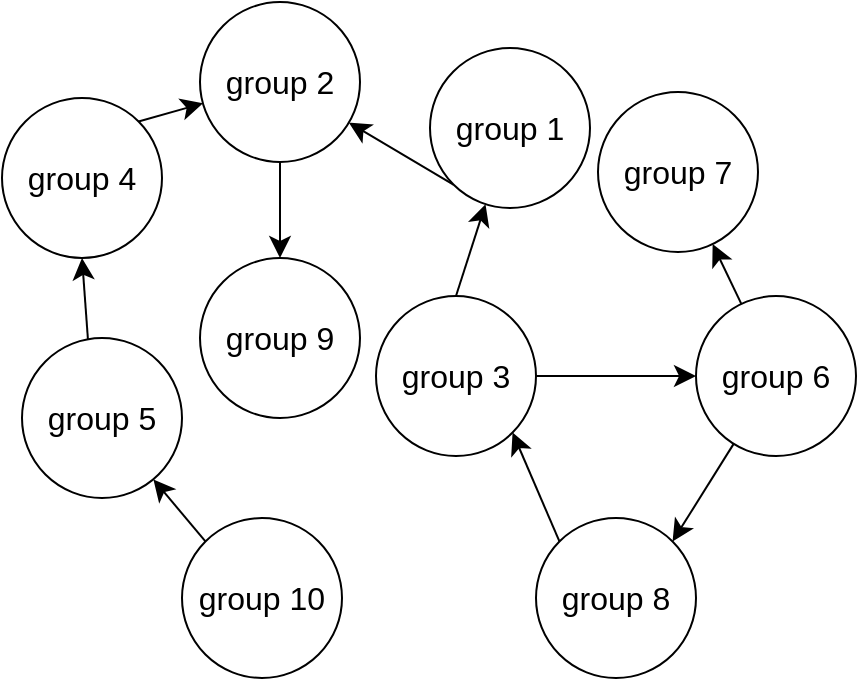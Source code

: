 <mxfile version="24.4.0" type="google" pages="3">
  <diagram name="MusicGroups" id="HbAexcM7MHJw9lcpIYi7">
    <mxGraphModel dx="1013" dy="1124" grid="0" gridSize="10" guides="1" tooltips="1" connect="1" arrows="1" fold="1" page="0" pageScale="1" pageWidth="827" pageHeight="1169" math="0" shadow="0">
      <root>
        <mxCell id="0" />
        <mxCell id="1" parent="0" />
        <mxCell id="VHGlAweUsNOydbgrIQLt-1" style="edgeStyle=none;curved=1;rounded=0;orthogonalLoop=1;jettySize=auto;html=1;exitX=0;exitY=1;exitDx=0;exitDy=0;fontSize=12;startSize=8;endSize=8;" edge="1" parent="1" source="VHGlAweUsNOydbgrIQLt-2" target="VHGlAweUsNOydbgrIQLt-4">
          <mxGeometry relative="1" as="geometry" />
        </mxCell>
        <mxCell id="VHGlAweUsNOydbgrIQLt-2" value="&lt;font style=&quot;font-size: 16px;&quot;&gt;group 1&lt;/font&gt;" style="ellipse;whiteSpace=wrap;html=1;aspect=fixed;" vertex="1" parent="1">
          <mxGeometry x="154" y="15" width="80" height="80" as="geometry" />
        </mxCell>
        <mxCell id="VHGlAweUsNOydbgrIQLt-3" style="edgeStyle=none;curved=1;rounded=0;orthogonalLoop=1;jettySize=auto;html=1;exitX=0.5;exitY=1;exitDx=0;exitDy=0;fontSize=12;startSize=8;endSize=8;" edge="1" parent="1" source="VHGlAweUsNOydbgrIQLt-4" target="VHGlAweUsNOydbgrIQLt-18">
          <mxGeometry relative="1" as="geometry" />
        </mxCell>
        <mxCell id="VHGlAweUsNOydbgrIQLt-4" value="&lt;font style=&quot;font-size: 16px;&quot;&gt;group 2&lt;/font&gt;" style="ellipse;whiteSpace=wrap;html=1;aspect=fixed;" vertex="1" parent="1">
          <mxGeometry x="39" y="-8" width="80" height="80" as="geometry" />
        </mxCell>
        <mxCell id="VHGlAweUsNOydbgrIQLt-5" style="edgeStyle=none;curved=1;rounded=0;orthogonalLoop=1;jettySize=auto;html=1;exitX=0.5;exitY=0;exitDx=0;exitDy=0;fontSize=12;startSize=8;endSize=8;" edge="1" parent="1" source="VHGlAweUsNOydbgrIQLt-7" target="VHGlAweUsNOydbgrIQLt-2">
          <mxGeometry relative="1" as="geometry" />
        </mxCell>
        <mxCell id="VHGlAweUsNOydbgrIQLt-6" style="edgeStyle=none;curved=1;rounded=0;orthogonalLoop=1;jettySize=auto;html=1;exitX=1;exitY=0.5;exitDx=0;exitDy=0;fontSize=12;startSize=8;endSize=8;" edge="1" parent="1" source="VHGlAweUsNOydbgrIQLt-7" target="VHGlAweUsNOydbgrIQLt-14">
          <mxGeometry relative="1" as="geometry" />
        </mxCell>
        <mxCell id="VHGlAweUsNOydbgrIQLt-7" value="&lt;font style=&quot;font-size: 16px;&quot;&gt;group 3&lt;/font&gt;" style="ellipse;whiteSpace=wrap;html=1;aspect=fixed;" vertex="1" parent="1">
          <mxGeometry x="127" y="139" width="80" height="80" as="geometry" />
        </mxCell>
        <mxCell id="VHGlAweUsNOydbgrIQLt-8" style="edgeStyle=none;curved=1;rounded=0;orthogonalLoop=1;jettySize=auto;html=1;exitX=1;exitY=0;exitDx=0;exitDy=0;fontSize=12;startSize=8;endSize=8;" edge="1" parent="1" source="VHGlAweUsNOydbgrIQLt-9" target="VHGlAweUsNOydbgrIQLt-4">
          <mxGeometry relative="1" as="geometry" />
        </mxCell>
        <mxCell id="VHGlAweUsNOydbgrIQLt-9" value="&lt;font style=&quot;font-size: 16px;&quot;&gt;group 4&lt;/font&gt;" style="ellipse;whiteSpace=wrap;html=1;aspect=fixed;" vertex="1" parent="1">
          <mxGeometry x="-60" y="40" width="80" height="80" as="geometry" />
        </mxCell>
        <mxCell id="VHGlAweUsNOydbgrIQLt-10" style="edgeStyle=none;curved=1;rounded=0;orthogonalLoop=1;jettySize=auto;html=1;exitX=0.413;exitY=0.02;exitDx=0;exitDy=0;entryX=0.5;entryY=1;entryDx=0;entryDy=0;fontSize=12;startSize=8;endSize=8;exitPerimeter=0;" edge="1" parent="1" source="VHGlAweUsNOydbgrIQLt-11" target="VHGlAweUsNOydbgrIQLt-9">
          <mxGeometry relative="1" as="geometry" />
        </mxCell>
        <mxCell id="VHGlAweUsNOydbgrIQLt-11" value="&lt;font style=&quot;font-size: 16px;&quot;&gt;group 5&lt;/font&gt;" style="ellipse;whiteSpace=wrap;html=1;aspect=fixed;" vertex="1" parent="1">
          <mxGeometry x="-50" y="160" width="80" height="80" as="geometry" />
        </mxCell>
        <mxCell id="VHGlAweUsNOydbgrIQLt-12" style="edgeStyle=none;curved=1;rounded=0;orthogonalLoop=1;jettySize=auto;html=1;fontSize=12;startSize=8;endSize=8;" edge="1" parent="1" source="VHGlAweUsNOydbgrIQLt-14" target="VHGlAweUsNOydbgrIQLt-15">
          <mxGeometry relative="1" as="geometry" />
        </mxCell>
        <mxCell id="VHGlAweUsNOydbgrIQLt-13" style="edgeStyle=none;curved=1;rounded=0;orthogonalLoop=1;jettySize=auto;html=1;entryX=1;entryY=0;entryDx=0;entryDy=0;fontSize=12;startSize=8;endSize=8;" edge="1" parent="1" source="VHGlAweUsNOydbgrIQLt-14" target="VHGlAweUsNOydbgrIQLt-17">
          <mxGeometry relative="1" as="geometry" />
        </mxCell>
        <mxCell id="VHGlAweUsNOydbgrIQLt-14" value="&lt;font style=&quot;font-size: 16px;&quot;&gt;group 6&lt;/font&gt;" style="ellipse;whiteSpace=wrap;html=1;aspect=fixed;" vertex="1" parent="1">
          <mxGeometry x="287" y="139" width="80" height="80" as="geometry" />
        </mxCell>
        <mxCell id="VHGlAweUsNOydbgrIQLt-15" value="&lt;font style=&quot;font-size: 16px;&quot;&gt;group 7&lt;/font&gt;" style="ellipse;whiteSpace=wrap;html=1;aspect=fixed;" vertex="1" parent="1">
          <mxGeometry x="238" y="37" width="80" height="80" as="geometry" />
        </mxCell>
        <mxCell id="VHGlAweUsNOydbgrIQLt-16" style="edgeStyle=none;curved=1;rounded=0;orthogonalLoop=1;jettySize=auto;html=1;exitX=0;exitY=0;exitDx=0;exitDy=0;entryX=1;entryY=1;entryDx=0;entryDy=0;fontSize=12;startSize=8;endSize=8;" edge="1" parent="1" source="VHGlAweUsNOydbgrIQLt-17" target="VHGlAweUsNOydbgrIQLt-7">
          <mxGeometry relative="1" as="geometry" />
        </mxCell>
        <mxCell id="VHGlAweUsNOydbgrIQLt-17" value="&lt;font style=&quot;font-size: 16px;&quot;&gt;group 8&lt;/font&gt;" style="ellipse;whiteSpace=wrap;html=1;aspect=fixed;" vertex="1" parent="1">
          <mxGeometry x="207" y="250" width="80" height="80" as="geometry" />
        </mxCell>
        <mxCell id="VHGlAweUsNOydbgrIQLt-18" value="&lt;font style=&quot;font-size: 16px;&quot;&gt;group 9&lt;/font&gt;" style="ellipse;whiteSpace=wrap;html=1;aspect=fixed;" vertex="1" parent="1">
          <mxGeometry x="39" y="120" width="80" height="80" as="geometry" />
        </mxCell>
        <mxCell id="VHGlAweUsNOydbgrIQLt-19" style="edgeStyle=none;curved=1;rounded=0;orthogonalLoop=1;jettySize=auto;html=1;fontSize=12;startSize=8;endSize=8;exitX=0;exitY=0;exitDx=0;exitDy=0;" edge="1" parent="1" source="VHGlAweUsNOydbgrIQLt-20" target="VHGlAweUsNOydbgrIQLt-11">
          <mxGeometry relative="1" as="geometry">
            <mxPoint x="70" y="270" as="sourcePoint" />
          </mxGeometry>
        </mxCell>
        <mxCell id="VHGlAweUsNOydbgrIQLt-20" value="&lt;font style=&quot;font-size: 16px;&quot;&gt;group 10&lt;/font&gt;" style="ellipse;whiteSpace=wrap;html=1;aspect=fixed;" vertex="1" parent="1">
          <mxGeometry x="30" y="250" width="80" height="80" as="geometry" />
        </mxCell>
      </root>
    </mxGraphModel>
  </diagram>
  <diagram id="j3Mf69ZjBRnwVwu_mg7w" name="Albums">
    <mxGraphModel dx="1944" dy="479" grid="0" gridSize="10" guides="1" tooltips="1" connect="1" arrows="1" fold="1" page="0" pageScale="1" pageWidth="827" pageHeight="1169" math="0" shadow="0">
      <root>
        <mxCell id="0" />
        <mxCell id="1" parent="0" />
        <mxCell id="mT679bfQqJR1JjXP3QUH-1" value="&lt;span style=&quot;font-size: 16px;&quot;&gt;album 1&lt;/span&gt;" style="ellipse;whiteSpace=wrap;html=1;aspect=fixed;" vertex="1" parent="1">
          <mxGeometry x="-680" y="512" width="80" height="80" as="geometry" />
        </mxCell>
        <mxCell id="mT679bfQqJR1JjXP3QUH-2" value="&lt;span style=&quot;font-size: 16px;&quot;&gt;album 2&lt;/span&gt;" style="ellipse;whiteSpace=wrap;html=1;aspect=fixed;" vertex="1" parent="1">
          <mxGeometry x="-460" y="516" width="80" height="80" as="geometry" />
        </mxCell>
        <mxCell id="mT679bfQqJR1JjXP3QUH-3" value="&lt;span style=&quot;font-size: 16px;&quot;&gt;album 3&lt;/span&gt;" style="ellipse;whiteSpace=wrap;html=1;aspect=fixed;" vertex="1" parent="1">
          <mxGeometry x="-287" y="523" width="80" height="80" as="geometry" />
        </mxCell>
        <mxCell id="mT679bfQqJR1JjXP3QUH-4" value="&lt;span style=&quot;font-size: 16px;&quot;&gt;album 4&lt;/span&gt;" style="ellipse;whiteSpace=wrap;html=1;aspect=fixed;" vertex="1" parent="1">
          <mxGeometry x="31" y="527" width="80" height="80" as="geometry" />
        </mxCell>
        <mxCell id="mT679bfQqJR1JjXP3QUH-5" value="&lt;span style=&quot;font-size: 16px;&quot;&gt;album 9&lt;/span&gt;" style="ellipse;whiteSpace=wrap;html=1;aspect=fixed;" vertex="1" parent="1">
          <mxGeometry x="-867" y="512" width="80" height="80" as="geometry" />
        </mxCell>
        <mxCell id="mT679bfQqJR1JjXP3QUH-6" style="edgeStyle=none;curved=1;rounded=0;orthogonalLoop=1;jettySize=auto;html=1;exitX=0.5;exitY=0;exitDx=0;exitDy=0;entryX=0.5;entryY=1;entryDx=0;entryDy=0;fontSize=12;startSize=8;endSize=8;" edge="1" parent="1" source="mT679bfQqJR1JjXP3QUH-8" target="mT679bfQqJR1JjXP3QUH-1">
          <mxGeometry relative="1" as="geometry" />
        </mxCell>
        <mxCell id="mT679bfQqJR1JjXP3QUH-7" style="edgeStyle=none;curved=1;rounded=0;orthogonalLoop=1;jettySize=auto;html=1;exitX=0.5;exitY=0;exitDx=0;exitDy=0;fontSize=12;startSize=8;endSize=8;entryX=0.5;entryY=1;entryDx=0;entryDy=0;" edge="1" parent="1" source="mT679bfQqJR1JjXP3QUH-8" target="mT679bfQqJR1JjXP3QUH-5">
          <mxGeometry relative="1" as="geometry" />
        </mxCell>
        <mxCell id="mT679bfQqJR1JjXP3QUH-8" value="&lt;span style=&quot;font-size: 16px;&quot;&gt;group 1&lt;/span&gt;" style="whiteSpace=wrap;html=1;aspect=fixed;" vertex="1" parent="1">
          <mxGeometry x="-794" y="663" width="80" height="80" as="geometry" />
        </mxCell>
        <mxCell id="mT679bfQqJR1JjXP3QUH-9" style="edgeStyle=none;curved=1;rounded=0;orthogonalLoop=1;jettySize=auto;html=1;exitX=0.5;exitY=0;exitDx=0;exitDy=0;entryX=0.5;entryY=1;entryDx=0;entryDy=0;fontSize=12;startSize=8;endSize=8;" edge="1" parent="1" source="mT679bfQqJR1JjXP3QUH-10" target="mT679bfQqJR1JjXP3QUH-2">
          <mxGeometry relative="1" as="geometry" />
        </mxCell>
        <mxCell id="mT679bfQqJR1JjXP3QUH-10" value="&lt;span style=&quot;font-size: 16px;&quot;&gt;group 2&lt;/span&gt;" style="whiteSpace=wrap;html=1;aspect=fixed;" vertex="1" parent="1">
          <mxGeometry x="-460" y="663" width="80" height="80" as="geometry" />
        </mxCell>
        <mxCell id="mT679bfQqJR1JjXP3QUH-11" style="edgeStyle=none;curved=1;rounded=0;orthogonalLoop=1;jettySize=auto;html=1;exitX=0.5;exitY=0;exitDx=0;exitDy=0;entryX=0.5;entryY=1;entryDx=0;entryDy=0;fontSize=12;startSize=8;endSize=8;" edge="1" parent="1" source="mT679bfQqJR1JjXP3QUH-12" target="mT679bfQqJR1JjXP3QUH-3">
          <mxGeometry relative="1" as="geometry" />
        </mxCell>
        <mxCell id="mT679bfQqJR1JjXP3QUH-12" value="&lt;span style=&quot;font-size: 16px;&quot;&gt;group 3&lt;/span&gt;" style="whiteSpace=wrap;html=1;aspect=fixed;" vertex="1" parent="1">
          <mxGeometry x="-322" y="658" width="80" height="80" as="geometry" />
        </mxCell>
        <mxCell id="mT679bfQqJR1JjXP3QUH-13" style="edgeStyle=none;curved=1;rounded=0;orthogonalLoop=1;jettySize=auto;html=1;exitX=0.5;exitY=0;exitDx=0;exitDy=0;entryX=0.5;entryY=1;entryDx=0;entryDy=0;fontSize=12;startSize=8;endSize=8;" edge="1" parent="1" source="mT679bfQqJR1JjXP3QUH-14" target="mT679bfQqJR1JjXP3QUH-3">
          <mxGeometry relative="1" as="geometry" />
        </mxCell>
        <mxCell id="mT679bfQqJR1JjXP3QUH-14" value="&lt;span style=&quot;font-size: 16px;&quot;&gt;group 4&lt;/span&gt;" style="whiteSpace=wrap;html=1;aspect=fixed;" vertex="1" parent="1">
          <mxGeometry x="-236" y="658" width="80" height="80" as="geometry" />
        </mxCell>
        <mxCell id="mT679bfQqJR1JjXP3QUH-15" style="edgeStyle=none;curved=1;rounded=0;orthogonalLoop=1;jettySize=auto;html=1;exitX=0.5;exitY=0;exitDx=0;exitDy=0;entryX=0.5;entryY=1;entryDx=0;entryDy=0;fontSize=12;startSize=8;endSize=8;" edge="1" parent="1" source="mT679bfQqJR1JjXP3QUH-16" target="mT679bfQqJR1JjXP3QUH-1">
          <mxGeometry relative="1" as="geometry" />
        </mxCell>
        <mxCell id="mT679bfQqJR1JjXP3QUH-16" value="&lt;span style=&quot;font-size: 16px;&quot;&gt;group 5&lt;/span&gt;" style="whiteSpace=wrap;html=1;aspect=fixed;" vertex="1" parent="1">
          <mxGeometry x="-680" y="663" width="80" height="80" as="geometry" />
        </mxCell>
        <mxCell id="mT679bfQqJR1JjXP3QUH-17" style="edgeStyle=none;curved=1;rounded=0;orthogonalLoop=1;jettySize=auto;html=1;exitX=0.5;exitY=0;exitDx=0;exitDy=0;entryX=0.5;entryY=1;entryDx=0;entryDy=0;fontSize=12;startSize=8;endSize=8;" edge="1" parent="1" source="mT679bfQqJR1JjXP3QUH-18" target="mT679bfQqJR1JjXP3QUH-4">
          <mxGeometry relative="1" as="geometry" />
        </mxCell>
        <mxCell id="mT679bfQqJR1JjXP3QUH-18" value="&lt;span style=&quot;font-size: 16px;&quot;&gt;group 6&lt;/span&gt;" style="whiteSpace=wrap;html=1;aspect=fixed;" vertex="1" parent="1">
          <mxGeometry x="-110" y="663" width="80" height="80" as="geometry" />
        </mxCell>
        <mxCell id="mT679bfQqJR1JjXP3QUH-19" style="edgeStyle=none;curved=1;rounded=0;orthogonalLoop=1;jettySize=auto;html=1;exitX=0.5;exitY=0;exitDx=0;exitDy=0;fontSize=12;startSize=8;endSize=8;" edge="1" parent="1" source="mT679bfQqJR1JjXP3QUH-20" target="mT679bfQqJR1JjXP3QUH-4">
          <mxGeometry relative="1" as="geometry" />
        </mxCell>
        <mxCell id="mT679bfQqJR1JjXP3QUH-20" value="&lt;span style=&quot;font-size: 16px;&quot;&gt;group 7&lt;/span&gt;" style="whiteSpace=wrap;html=1;aspect=fixed;" vertex="1" parent="1">
          <mxGeometry x="31" y="663" width="80" height="80" as="geometry" />
        </mxCell>
        <mxCell id="mT679bfQqJR1JjXP3QUH-21" style="edgeStyle=none;curved=1;rounded=0;orthogonalLoop=1;jettySize=auto;html=1;exitX=0.5;exitY=0;exitDx=0;exitDy=0;entryX=0.5;entryY=1;entryDx=0;entryDy=0;fontSize=12;startSize=8;endSize=8;" edge="1" parent="1" source="mT679bfQqJR1JjXP3QUH-22" target="mT679bfQqJR1JjXP3QUH-1">
          <mxGeometry relative="1" as="geometry" />
        </mxCell>
        <mxCell id="mT679bfQqJR1JjXP3QUH-22" value="&lt;span style=&quot;font-size: 16px;&quot;&gt;group 8&lt;/span&gt;" style="whiteSpace=wrap;html=1;aspect=fixed;" vertex="1" parent="1">
          <mxGeometry x="-560" y="663" width="80" height="80" as="geometry" />
        </mxCell>
        <mxCell id="mT679bfQqJR1JjXP3QUH-23" style="edgeStyle=none;curved=1;rounded=0;orthogonalLoop=1;jettySize=auto;html=1;exitX=0.5;exitY=0;exitDx=0;exitDy=0;entryX=0.5;entryY=1;entryDx=0;entryDy=0;fontSize=12;startSize=8;endSize=8;" edge="1" parent="1" source="mT679bfQqJR1JjXP3QUH-24" target="mT679bfQqJR1JjXP3QUH-4">
          <mxGeometry relative="1" as="geometry" />
        </mxCell>
        <mxCell id="mT679bfQqJR1JjXP3QUH-24" value="&lt;span style=&quot;font-size: 16px;&quot;&gt;group 9&lt;/span&gt;" style="whiteSpace=wrap;html=1;aspect=fixed;" vertex="1" parent="1">
          <mxGeometry x="170" y="663" width="80" height="80" as="geometry" />
        </mxCell>
        <mxCell id="mT679bfQqJR1JjXP3QUH-25" style="edgeStyle=none;curved=1;rounded=0;orthogonalLoop=1;jettySize=auto;html=1;exitX=0.5;exitY=0;exitDx=0;exitDy=0;fontSize=12;startSize=8;endSize=8;entryX=0.5;entryY=1;entryDx=0;entryDy=0;" edge="1" parent="1" source="mT679bfQqJR1JjXP3QUH-26" target="mT679bfQqJR1JjXP3QUH-5">
          <mxGeometry relative="1" as="geometry" />
        </mxCell>
        <mxCell id="mT679bfQqJR1JjXP3QUH-26" value="&lt;span style=&quot;font-size: 16px;&quot;&gt;group 10&lt;/span&gt;" style="whiteSpace=wrap;html=1;aspect=fixed;" vertex="1" parent="1">
          <mxGeometry x="-908" y="663" width="80" height="80" as="geometry" />
        </mxCell>
      </root>
    </mxGraphModel>
  </diagram>
  <diagram id="y3DKFqUTL_6wq-Mp_NGu" name="Страница — 3">
    <mxGraphModel dx="2903" dy="1138" grid="0" gridSize="10" guides="1" tooltips="1" connect="1" arrows="1" fold="1" page="0" pageScale="1" pageWidth="827" pageHeight="1169" math="0" shadow="0">
      <root>
        <mxCell id="0" />
        <mxCell id="1" parent="0" />
        <mxCell id="0tTaCAh1TfuFVgQjXHMZ-1" value="&lt;span style=&quot;font-size: 16px;&quot;&gt;genre 1&lt;/span&gt;" style="ellipse;whiteSpace=wrap;html=1;aspect=fixed;" vertex="1" parent="1">
          <mxGeometry x="-522" y="528" width="80" height="80" as="geometry" />
        </mxCell>
        <mxCell id="0tTaCAh1TfuFVgQjXHMZ-2" value="&lt;span style=&quot;font-size: 16px;&quot;&gt;genre 6&lt;/span&gt;" style="ellipse;whiteSpace=wrap;html=1;aspect=fixed;" vertex="1" parent="1">
          <mxGeometry x="-1113" y="534" width="80" height="80" as="geometry" />
        </mxCell>
        <mxCell id="0tTaCAh1TfuFVgQjXHMZ-3" value="&lt;span style=&quot;font-size: 16px;&quot;&gt;genre 3&lt;/span&gt;" style="ellipse;whiteSpace=wrap;html=1;aspect=fixed;" vertex="1" parent="1">
          <mxGeometry x="-638" y="531" width="80" height="80" as="geometry" />
        </mxCell>
        <mxCell id="0tTaCAh1TfuFVgQjXHMZ-4" value="&lt;span style=&quot;font-size: 16px;&quot;&gt;genre 2&lt;/span&gt;" style="ellipse;whiteSpace=wrap;html=1;aspect=fixed;" vertex="1" parent="1">
          <mxGeometry x="-908" y="527" width="80" height="80" as="geometry" />
        </mxCell>
        <mxCell id="0tTaCAh1TfuFVgQjXHMZ-5" style="edgeStyle=none;curved=1;rounded=0;orthogonalLoop=1;jettySize=auto;html=1;exitX=0.5;exitY=0;exitDx=0;exitDy=0;entryX=0.5;entryY=1;entryDx=0;entryDy=0;fontSize=12;startSize=8;endSize=8;" edge="1" parent="1" source="0tTaCAh1TfuFVgQjXHMZ-6" target="0tTaCAh1TfuFVgQjXHMZ-24">
          <mxGeometry relative="1" as="geometry" />
        </mxCell>
        <mxCell id="0tTaCAh1TfuFVgQjXHMZ-6" value="&lt;span style=&quot;font-size: 16px;&quot;&gt;album 3&lt;/span&gt;" style="whiteSpace=wrap;html=1;aspect=fixed;" vertex="1" parent="1">
          <mxGeometry x="-756" y="667" width="80" height="80" as="geometry" />
        </mxCell>
        <mxCell id="0tTaCAh1TfuFVgQjXHMZ-7" style="edgeStyle=none;curved=1;rounded=0;orthogonalLoop=1;jettySize=auto;html=1;exitX=0.5;exitY=0;exitDx=0;exitDy=0;entryX=0.5;entryY=1;entryDx=0;entryDy=0;fontSize=12;startSize=8;endSize=8;" edge="1" parent="1" source="0tTaCAh1TfuFVgQjXHMZ-9" target="0tTaCAh1TfuFVgQjXHMZ-2">
          <mxGeometry relative="1" as="geometry" />
        </mxCell>
        <mxCell id="0tTaCAh1TfuFVgQjXHMZ-8" style="edgeStyle=none;curved=1;rounded=0;orthogonalLoop=1;jettySize=auto;html=1;exitX=0.5;exitY=0;exitDx=0;exitDy=0;entryX=0.5;entryY=1;entryDx=0;entryDy=0;fontSize=12;startSize=8;endSize=8;" edge="1" parent="1" source="0tTaCAh1TfuFVgQjXHMZ-9" target="0tTaCAh1TfuFVgQjXHMZ-26">
          <mxGeometry relative="1" as="geometry" />
        </mxCell>
        <mxCell id="0tTaCAh1TfuFVgQjXHMZ-9" value="&lt;span style=&quot;font-size: 16px;&quot;&gt;album 1&lt;/span&gt;" style="whiteSpace=wrap;html=1;aspect=fixed;" vertex="1" parent="1">
          <mxGeometry x="-1113" y="663" width="80" height="80" as="geometry" />
        </mxCell>
        <mxCell id="0tTaCAh1TfuFVgQjXHMZ-10" style="edgeStyle=none;curved=1;rounded=0;orthogonalLoop=1;jettySize=auto;html=1;exitX=0.5;exitY=0;exitDx=0;exitDy=0;entryX=0.5;entryY=1;entryDx=0;entryDy=0;fontSize=12;startSize=8;endSize=8;" edge="1" parent="1" source="0tTaCAh1TfuFVgQjXHMZ-11" target="0tTaCAh1TfuFVgQjXHMZ-25">
          <mxGeometry relative="1" as="geometry" />
        </mxCell>
        <mxCell id="0tTaCAh1TfuFVgQjXHMZ-11" value="&lt;span style=&quot;font-size: 16px;&quot;&gt;album 6&lt;/span&gt;" style="whiteSpace=wrap;html=1;aspect=fixed;" vertex="1" parent="1">
          <mxGeometry x="-1360" y="667" width="80" height="80" as="geometry" />
        </mxCell>
        <mxCell id="0tTaCAh1TfuFVgQjXHMZ-12" style="edgeStyle=none;curved=1;rounded=0;orthogonalLoop=1;jettySize=auto;html=1;exitX=0.5;exitY=0;exitDx=0;exitDy=0;entryX=1;entryY=1;entryDx=0;entryDy=0;fontSize=12;startSize=8;endSize=8;" edge="1" parent="1" source="0tTaCAh1TfuFVgQjXHMZ-13" target="0tTaCAh1TfuFVgQjXHMZ-4">
          <mxGeometry relative="1" as="geometry" />
        </mxCell>
        <mxCell id="0tTaCAh1TfuFVgQjXHMZ-13" value="&lt;span style=&quot;font-size: 16px;&quot;&gt;album 7&lt;/span&gt;" style="whiteSpace=wrap;html=1;aspect=fixed;" vertex="1" parent="1">
          <mxGeometry x="-852" y="667" width="80" height="80" as="geometry" />
        </mxCell>
        <mxCell id="0tTaCAh1TfuFVgQjXHMZ-14" style="edgeStyle=none;curved=1;rounded=0;orthogonalLoop=1;jettySize=auto;html=1;exitX=0.5;exitY=0;exitDx=0;exitDy=0;fontSize=12;startSize=8;endSize=8;" edge="1" parent="1" source="0tTaCAh1TfuFVgQjXHMZ-15" target="0tTaCAh1TfuFVgQjXHMZ-3">
          <mxGeometry relative="1" as="geometry" />
        </mxCell>
        <mxCell id="0tTaCAh1TfuFVgQjXHMZ-15" value="&lt;span style=&quot;font-size: 16px;&quot;&gt;album 4&lt;/span&gt;" style="whiteSpace=wrap;html=1;aspect=fixed;" vertex="1" parent="1">
          <mxGeometry x="-642" y="667" width="80" height="80" as="geometry" />
        </mxCell>
        <mxCell id="0tTaCAh1TfuFVgQjXHMZ-16" style="edgeStyle=none;curved=1;rounded=0;orthogonalLoop=1;jettySize=auto;html=1;exitX=0.5;exitY=0;exitDx=0;exitDy=0;entryX=0.5;entryY=1;entryDx=0;entryDy=0;fontSize=12;startSize=8;endSize=8;" edge="1" parent="1" source="0tTaCAh1TfuFVgQjXHMZ-17" target="0tTaCAh1TfuFVgQjXHMZ-27">
          <mxGeometry relative="1" as="geometry" />
        </mxCell>
        <mxCell id="0tTaCAh1TfuFVgQjXHMZ-17" value="&lt;span style=&quot;font-size: 16px;&quot;&gt;album 9&lt;/span&gt;" style="whiteSpace=wrap;html=1;aspect=fixed;" vertex="1" parent="1">
          <mxGeometry x="-410" y="666" width="80" height="80" as="geometry" />
        </mxCell>
        <mxCell id="0tTaCAh1TfuFVgQjXHMZ-18" style="edgeStyle=none;curved=1;rounded=0;orthogonalLoop=1;jettySize=auto;html=1;exitX=0.5;exitY=0;exitDx=0;exitDy=0;entryX=0.5;entryY=1;entryDx=0;entryDy=0;fontSize=12;startSize=8;endSize=8;" edge="1" parent="1" source="0tTaCAh1TfuFVgQjXHMZ-19" target="0tTaCAh1TfuFVgQjXHMZ-1">
          <mxGeometry relative="1" as="geometry" />
        </mxCell>
        <mxCell id="0tTaCAh1TfuFVgQjXHMZ-19" value="&lt;span style=&quot;font-size: 16px;&quot;&gt;album 5&lt;/span&gt;" style="whiteSpace=wrap;html=1;aspect=fixed;" vertex="1" parent="1">
          <mxGeometry x="-522" y="667" width="80" height="80" as="geometry" />
        </mxCell>
        <mxCell id="0tTaCAh1TfuFVgQjXHMZ-20" style="edgeStyle=none;curved=1;rounded=0;orthogonalLoop=1;jettySize=auto;html=1;exitX=0.5;exitY=0;exitDx=0;exitDy=0;entryX=0.5;entryY=1;entryDx=0;entryDy=0;fontSize=12;startSize=8;endSize=8;" edge="1" parent="1" source="0tTaCAh1TfuFVgQjXHMZ-21" target="0tTaCAh1TfuFVgQjXHMZ-26">
          <mxGeometry relative="1" as="geometry" />
        </mxCell>
        <mxCell id="0tTaCAh1TfuFVgQjXHMZ-21" value="&lt;span style=&quot;font-size: 16px;&quot;&gt;album 10&lt;/span&gt;" style="whiteSpace=wrap;html=1;aspect=fixed;" vertex="1" parent="1">
          <mxGeometry x="-1209" y="663" width="80" height="80" as="geometry" />
        </mxCell>
        <mxCell id="0tTaCAh1TfuFVgQjXHMZ-22" style="edgeStyle=none;curved=1;rounded=0;orthogonalLoop=1;jettySize=auto;html=1;exitX=0.5;exitY=0;exitDx=0;exitDy=0;fontSize=12;startSize=8;endSize=8;entryX=0;entryY=1;entryDx=0;entryDy=0;" edge="1" parent="1" source="0tTaCAh1TfuFVgQjXHMZ-23" target="0tTaCAh1TfuFVgQjXHMZ-4">
          <mxGeometry relative="1" as="geometry" />
        </mxCell>
        <mxCell id="0tTaCAh1TfuFVgQjXHMZ-23" value="&lt;span style=&quot;font-size: 16px;&quot;&gt;album 2&lt;/span&gt;" style="whiteSpace=wrap;html=1;aspect=fixed;" vertex="1" parent="1">
          <mxGeometry x="-963" y="669" width="80" height="80" as="geometry" />
        </mxCell>
        <mxCell id="0tTaCAh1TfuFVgQjXHMZ-24" value="&lt;span style=&quot;font-size: 16px;&quot;&gt;genre 5&lt;/span&gt;" style="ellipse;whiteSpace=wrap;html=1;aspect=fixed;" vertex="1" parent="1">
          <mxGeometry x="-754" y="527" width="80" height="80" as="geometry" />
        </mxCell>
        <mxCell id="0tTaCAh1TfuFVgQjXHMZ-25" value="&lt;span style=&quot;font-size: 16px;&quot;&gt;genre 4&lt;/span&gt;" style="ellipse;whiteSpace=wrap;html=1;aspect=fixed;" vertex="1" parent="1">
          <mxGeometry x="-1360" y="534" width="80" height="80" as="geometry" />
        </mxCell>
        <mxCell id="0tTaCAh1TfuFVgQjXHMZ-26" value="&lt;span style=&quot;font-size: 16px;&quot;&gt;genre 9&lt;/span&gt;" style="ellipse;whiteSpace=wrap;html=1;aspect=fixed;" vertex="1" parent="1">
          <mxGeometry x="-1209" y="536" width="80" height="80" as="geometry" />
        </mxCell>
        <mxCell id="0tTaCAh1TfuFVgQjXHMZ-27" value="&lt;span style=&quot;font-size: 16px;&quot;&gt;genre 8&lt;/span&gt;" style="ellipse;whiteSpace=wrap;html=1;aspect=fixed;" vertex="1" parent="1">
          <mxGeometry x="-410" y="527" width="80" height="80" as="geometry" />
        </mxCell>
        <mxCell id="0tTaCAh1TfuFVgQjXHMZ-28" style="edgeStyle=none;curved=1;rounded=0;orthogonalLoop=1;jettySize=auto;html=1;exitX=0.5;exitY=0;exitDx=0;exitDy=0;entryX=0.5;entryY=1;entryDx=0;entryDy=0;fontSize=12;startSize=8;endSize=8;" edge="1" parent="1" source="0tTaCAh1TfuFVgQjXHMZ-29" target="0tTaCAh1TfuFVgQjXHMZ-30">
          <mxGeometry relative="1" as="geometry" />
        </mxCell>
        <mxCell id="0tTaCAh1TfuFVgQjXHMZ-29" value="&lt;span style=&quot;font-size: 16px;&quot;&gt;album 8&lt;/span&gt;" style="whiteSpace=wrap;html=1;aspect=fixed;" vertex="1" parent="1">
          <mxGeometry x="-298" y="665" width="80" height="80" as="geometry" />
        </mxCell>
        <mxCell id="0tTaCAh1TfuFVgQjXHMZ-30" value="&lt;span style=&quot;font-size: 16px;&quot;&gt;genre 7&lt;/span&gt;" style="ellipse;whiteSpace=wrap;html=1;aspect=fixed;" vertex="1" parent="1">
          <mxGeometry x="-298" y="527" width="80" height="80" as="geometry" />
        </mxCell>
      </root>
    </mxGraphModel>
  </diagram>
</mxfile>
